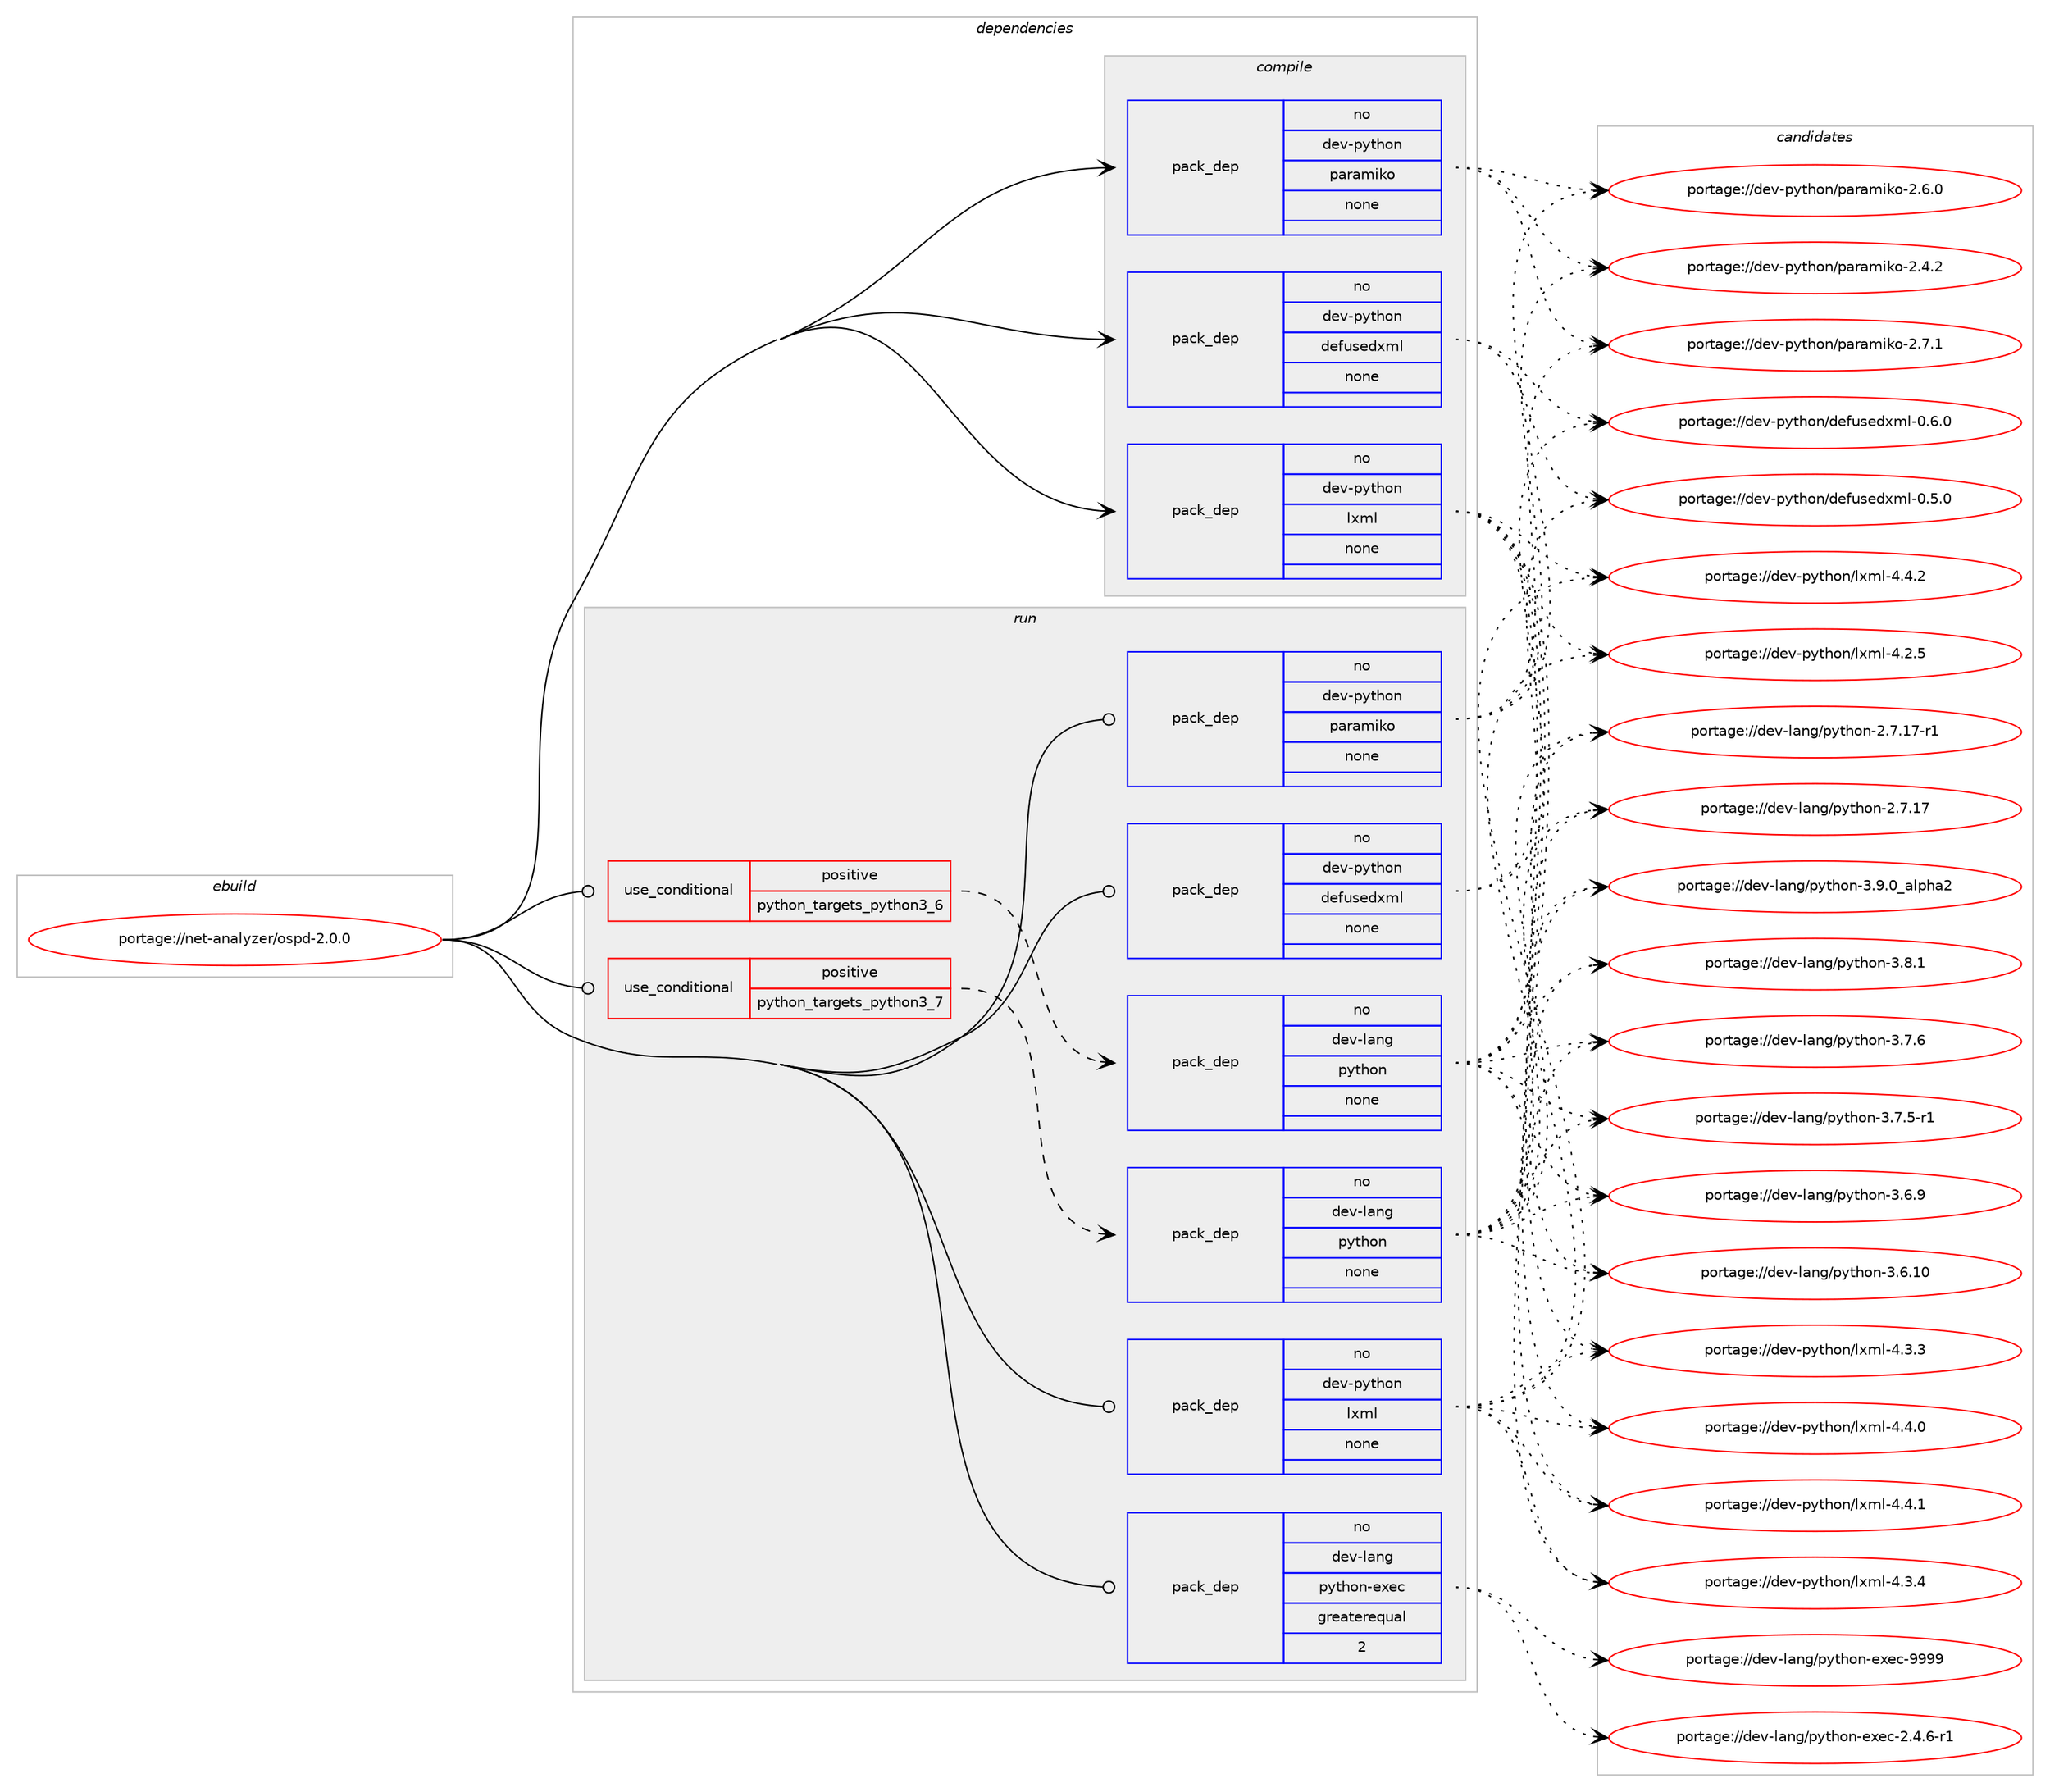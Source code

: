 digraph prolog {

# *************
# Graph options
# *************

newrank=true;
concentrate=true;
compound=true;
graph [rankdir=LR,fontname=Helvetica,fontsize=10,ranksep=1.5];#, ranksep=2.5, nodesep=0.2];
edge  [arrowhead=vee];
node  [fontname=Helvetica,fontsize=10];

# **********
# The ebuild
# **********

subgraph cluster_leftcol {
color=gray;
rank=same;
label=<<i>ebuild</i>>;
id [label="portage://net-analyzer/ospd-2.0.0", color=red, width=4, href="../net-analyzer/ospd-2.0.0.svg"];
}

# ****************
# The dependencies
# ****************

subgraph cluster_midcol {
color=gray;
label=<<i>dependencies</i>>;
subgraph cluster_compile {
fillcolor="#eeeeee";
style=filled;
label=<<i>compile</i>>;
subgraph pack127662 {
dependency166326 [label=<<TABLE BORDER="0" CELLBORDER="1" CELLSPACING="0" CELLPADDING="4" WIDTH="220"><TR><TD ROWSPAN="6" CELLPADDING="30">pack_dep</TD></TR><TR><TD WIDTH="110">no</TD></TR><TR><TD>dev-python</TD></TR><TR><TD>defusedxml</TD></TR><TR><TD>none</TD></TR><TR><TD></TD></TR></TABLE>>, shape=none, color=blue];
}
id:e -> dependency166326:w [weight=20,style="solid",arrowhead="vee"];
subgraph pack127663 {
dependency166327 [label=<<TABLE BORDER="0" CELLBORDER="1" CELLSPACING="0" CELLPADDING="4" WIDTH="220"><TR><TD ROWSPAN="6" CELLPADDING="30">pack_dep</TD></TR><TR><TD WIDTH="110">no</TD></TR><TR><TD>dev-python</TD></TR><TR><TD>lxml</TD></TR><TR><TD>none</TD></TR><TR><TD></TD></TR></TABLE>>, shape=none, color=blue];
}
id:e -> dependency166327:w [weight=20,style="solid",arrowhead="vee"];
subgraph pack127664 {
dependency166328 [label=<<TABLE BORDER="0" CELLBORDER="1" CELLSPACING="0" CELLPADDING="4" WIDTH="220"><TR><TD ROWSPAN="6" CELLPADDING="30">pack_dep</TD></TR><TR><TD WIDTH="110">no</TD></TR><TR><TD>dev-python</TD></TR><TR><TD>paramiko</TD></TR><TR><TD>none</TD></TR><TR><TD></TD></TR></TABLE>>, shape=none, color=blue];
}
id:e -> dependency166328:w [weight=20,style="solid",arrowhead="vee"];
}
subgraph cluster_compileandrun {
fillcolor="#eeeeee";
style=filled;
label=<<i>compile and run</i>>;
}
subgraph cluster_run {
fillcolor="#eeeeee";
style=filled;
label=<<i>run</i>>;
subgraph cond36016 {
dependency166329 [label=<<TABLE BORDER="0" CELLBORDER="1" CELLSPACING="0" CELLPADDING="4"><TR><TD ROWSPAN="3" CELLPADDING="10">use_conditional</TD></TR><TR><TD>positive</TD></TR><TR><TD>python_targets_python3_6</TD></TR></TABLE>>, shape=none, color=red];
subgraph pack127665 {
dependency166330 [label=<<TABLE BORDER="0" CELLBORDER="1" CELLSPACING="0" CELLPADDING="4" WIDTH="220"><TR><TD ROWSPAN="6" CELLPADDING="30">pack_dep</TD></TR><TR><TD WIDTH="110">no</TD></TR><TR><TD>dev-lang</TD></TR><TR><TD>python</TD></TR><TR><TD>none</TD></TR><TR><TD></TD></TR></TABLE>>, shape=none, color=blue];
}
dependency166329:e -> dependency166330:w [weight=20,style="dashed",arrowhead="vee"];
}
id:e -> dependency166329:w [weight=20,style="solid",arrowhead="odot"];
subgraph cond36017 {
dependency166331 [label=<<TABLE BORDER="0" CELLBORDER="1" CELLSPACING="0" CELLPADDING="4"><TR><TD ROWSPAN="3" CELLPADDING="10">use_conditional</TD></TR><TR><TD>positive</TD></TR><TR><TD>python_targets_python3_7</TD></TR></TABLE>>, shape=none, color=red];
subgraph pack127666 {
dependency166332 [label=<<TABLE BORDER="0" CELLBORDER="1" CELLSPACING="0" CELLPADDING="4" WIDTH="220"><TR><TD ROWSPAN="6" CELLPADDING="30">pack_dep</TD></TR><TR><TD WIDTH="110">no</TD></TR><TR><TD>dev-lang</TD></TR><TR><TD>python</TD></TR><TR><TD>none</TD></TR><TR><TD></TD></TR></TABLE>>, shape=none, color=blue];
}
dependency166331:e -> dependency166332:w [weight=20,style="dashed",arrowhead="vee"];
}
id:e -> dependency166331:w [weight=20,style="solid",arrowhead="odot"];
subgraph pack127667 {
dependency166333 [label=<<TABLE BORDER="0" CELLBORDER="1" CELLSPACING="0" CELLPADDING="4" WIDTH="220"><TR><TD ROWSPAN="6" CELLPADDING="30">pack_dep</TD></TR><TR><TD WIDTH="110">no</TD></TR><TR><TD>dev-lang</TD></TR><TR><TD>python-exec</TD></TR><TR><TD>greaterequal</TD></TR><TR><TD>2</TD></TR></TABLE>>, shape=none, color=blue];
}
id:e -> dependency166333:w [weight=20,style="solid",arrowhead="odot"];
subgraph pack127668 {
dependency166334 [label=<<TABLE BORDER="0" CELLBORDER="1" CELLSPACING="0" CELLPADDING="4" WIDTH="220"><TR><TD ROWSPAN="6" CELLPADDING="30">pack_dep</TD></TR><TR><TD WIDTH="110">no</TD></TR><TR><TD>dev-python</TD></TR><TR><TD>defusedxml</TD></TR><TR><TD>none</TD></TR><TR><TD></TD></TR></TABLE>>, shape=none, color=blue];
}
id:e -> dependency166334:w [weight=20,style="solid",arrowhead="odot"];
subgraph pack127669 {
dependency166335 [label=<<TABLE BORDER="0" CELLBORDER="1" CELLSPACING="0" CELLPADDING="4" WIDTH="220"><TR><TD ROWSPAN="6" CELLPADDING="30">pack_dep</TD></TR><TR><TD WIDTH="110">no</TD></TR><TR><TD>dev-python</TD></TR><TR><TD>lxml</TD></TR><TR><TD>none</TD></TR><TR><TD></TD></TR></TABLE>>, shape=none, color=blue];
}
id:e -> dependency166335:w [weight=20,style="solid",arrowhead="odot"];
subgraph pack127670 {
dependency166336 [label=<<TABLE BORDER="0" CELLBORDER="1" CELLSPACING="0" CELLPADDING="4" WIDTH="220"><TR><TD ROWSPAN="6" CELLPADDING="30">pack_dep</TD></TR><TR><TD WIDTH="110">no</TD></TR><TR><TD>dev-python</TD></TR><TR><TD>paramiko</TD></TR><TR><TD>none</TD></TR><TR><TD></TD></TR></TABLE>>, shape=none, color=blue];
}
id:e -> dependency166336:w [weight=20,style="solid",arrowhead="odot"];
}
}

# **************
# The candidates
# **************

subgraph cluster_choices {
rank=same;
color=gray;
label=<<i>candidates</i>>;

subgraph choice127662 {
color=black;
nodesep=1;
choice1001011184511212111610411111047100101102117115101100120109108454846544648 [label="portage://dev-python/defusedxml-0.6.0", color=red, width=4,href="../dev-python/defusedxml-0.6.0.svg"];
choice1001011184511212111610411111047100101102117115101100120109108454846534648 [label="portage://dev-python/defusedxml-0.5.0", color=red, width=4,href="../dev-python/defusedxml-0.5.0.svg"];
dependency166326:e -> choice1001011184511212111610411111047100101102117115101100120109108454846544648:w [style=dotted,weight="100"];
dependency166326:e -> choice1001011184511212111610411111047100101102117115101100120109108454846534648:w [style=dotted,weight="100"];
}
subgraph choice127663 {
color=black;
nodesep=1;
choice1001011184511212111610411111047108120109108455246524650 [label="portage://dev-python/lxml-4.4.2", color=red, width=4,href="../dev-python/lxml-4.4.2.svg"];
choice1001011184511212111610411111047108120109108455246524649 [label="portage://dev-python/lxml-4.4.1", color=red, width=4,href="../dev-python/lxml-4.4.1.svg"];
choice1001011184511212111610411111047108120109108455246524648 [label="portage://dev-python/lxml-4.4.0", color=red, width=4,href="../dev-python/lxml-4.4.0.svg"];
choice1001011184511212111610411111047108120109108455246514652 [label="portage://dev-python/lxml-4.3.4", color=red, width=4,href="../dev-python/lxml-4.3.4.svg"];
choice1001011184511212111610411111047108120109108455246514651 [label="portage://dev-python/lxml-4.3.3", color=red, width=4,href="../dev-python/lxml-4.3.3.svg"];
choice1001011184511212111610411111047108120109108455246504653 [label="portage://dev-python/lxml-4.2.5", color=red, width=4,href="../dev-python/lxml-4.2.5.svg"];
dependency166327:e -> choice1001011184511212111610411111047108120109108455246524650:w [style=dotted,weight="100"];
dependency166327:e -> choice1001011184511212111610411111047108120109108455246524649:w [style=dotted,weight="100"];
dependency166327:e -> choice1001011184511212111610411111047108120109108455246524648:w [style=dotted,weight="100"];
dependency166327:e -> choice1001011184511212111610411111047108120109108455246514652:w [style=dotted,weight="100"];
dependency166327:e -> choice1001011184511212111610411111047108120109108455246514651:w [style=dotted,weight="100"];
dependency166327:e -> choice1001011184511212111610411111047108120109108455246504653:w [style=dotted,weight="100"];
}
subgraph choice127664 {
color=black;
nodesep=1;
choice10010111845112121116104111110471129711497109105107111455046554649 [label="portage://dev-python/paramiko-2.7.1", color=red, width=4,href="../dev-python/paramiko-2.7.1.svg"];
choice10010111845112121116104111110471129711497109105107111455046544648 [label="portage://dev-python/paramiko-2.6.0", color=red, width=4,href="../dev-python/paramiko-2.6.0.svg"];
choice10010111845112121116104111110471129711497109105107111455046524650 [label="portage://dev-python/paramiko-2.4.2", color=red, width=4,href="../dev-python/paramiko-2.4.2.svg"];
dependency166328:e -> choice10010111845112121116104111110471129711497109105107111455046554649:w [style=dotted,weight="100"];
dependency166328:e -> choice10010111845112121116104111110471129711497109105107111455046544648:w [style=dotted,weight="100"];
dependency166328:e -> choice10010111845112121116104111110471129711497109105107111455046524650:w [style=dotted,weight="100"];
}
subgraph choice127665 {
color=black;
nodesep=1;
choice10010111845108971101034711212111610411111045514657464895971081121049750 [label="portage://dev-lang/python-3.9.0_alpha2", color=red, width=4,href="../dev-lang/python-3.9.0_alpha2.svg"];
choice100101118451089711010347112121116104111110455146564649 [label="portage://dev-lang/python-3.8.1", color=red, width=4,href="../dev-lang/python-3.8.1.svg"];
choice100101118451089711010347112121116104111110455146554654 [label="portage://dev-lang/python-3.7.6", color=red, width=4,href="../dev-lang/python-3.7.6.svg"];
choice1001011184510897110103471121211161041111104551465546534511449 [label="portage://dev-lang/python-3.7.5-r1", color=red, width=4,href="../dev-lang/python-3.7.5-r1.svg"];
choice100101118451089711010347112121116104111110455146544657 [label="portage://dev-lang/python-3.6.9", color=red, width=4,href="../dev-lang/python-3.6.9.svg"];
choice10010111845108971101034711212111610411111045514654464948 [label="portage://dev-lang/python-3.6.10", color=red, width=4,href="../dev-lang/python-3.6.10.svg"];
choice100101118451089711010347112121116104111110455046554649554511449 [label="portage://dev-lang/python-2.7.17-r1", color=red, width=4,href="../dev-lang/python-2.7.17-r1.svg"];
choice10010111845108971101034711212111610411111045504655464955 [label="portage://dev-lang/python-2.7.17", color=red, width=4,href="../dev-lang/python-2.7.17.svg"];
dependency166330:e -> choice10010111845108971101034711212111610411111045514657464895971081121049750:w [style=dotted,weight="100"];
dependency166330:e -> choice100101118451089711010347112121116104111110455146564649:w [style=dotted,weight="100"];
dependency166330:e -> choice100101118451089711010347112121116104111110455146554654:w [style=dotted,weight="100"];
dependency166330:e -> choice1001011184510897110103471121211161041111104551465546534511449:w [style=dotted,weight="100"];
dependency166330:e -> choice100101118451089711010347112121116104111110455146544657:w [style=dotted,weight="100"];
dependency166330:e -> choice10010111845108971101034711212111610411111045514654464948:w [style=dotted,weight="100"];
dependency166330:e -> choice100101118451089711010347112121116104111110455046554649554511449:w [style=dotted,weight="100"];
dependency166330:e -> choice10010111845108971101034711212111610411111045504655464955:w [style=dotted,weight="100"];
}
subgraph choice127666 {
color=black;
nodesep=1;
choice10010111845108971101034711212111610411111045514657464895971081121049750 [label="portage://dev-lang/python-3.9.0_alpha2", color=red, width=4,href="../dev-lang/python-3.9.0_alpha2.svg"];
choice100101118451089711010347112121116104111110455146564649 [label="portage://dev-lang/python-3.8.1", color=red, width=4,href="../dev-lang/python-3.8.1.svg"];
choice100101118451089711010347112121116104111110455146554654 [label="portage://dev-lang/python-3.7.6", color=red, width=4,href="../dev-lang/python-3.7.6.svg"];
choice1001011184510897110103471121211161041111104551465546534511449 [label="portage://dev-lang/python-3.7.5-r1", color=red, width=4,href="../dev-lang/python-3.7.5-r1.svg"];
choice100101118451089711010347112121116104111110455146544657 [label="portage://dev-lang/python-3.6.9", color=red, width=4,href="../dev-lang/python-3.6.9.svg"];
choice10010111845108971101034711212111610411111045514654464948 [label="portage://dev-lang/python-3.6.10", color=red, width=4,href="../dev-lang/python-3.6.10.svg"];
choice100101118451089711010347112121116104111110455046554649554511449 [label="portage://dev-lang/python-2.7.17-r1", color=red, width=4,href="../dev-lang/python-2.7.17-r1.svg"];
choice10010111845108971101034711212111610411111045504655464955 [label="portage://dev-lang/python-2.7.17", color=red, width=4,href="../dev-lang/python-2.7.17.svg"];
dependency166332:e -> choice10010111845108971101034711212111610411111045514657464895971081121049750:w [style=dotted,weight="100"];
dependency166332:e -> choice100101118451089711010347112121116104111110455146564649:w [style=dotted,weight="100"];
dependency166332:e -> choice100101118451089711010347112121116104111110455146554654:w [style=dotted,weight="100"];
dependency166332:e -> choice1001011184510897110103471121211161041111104551465546534511449:w [style=dotted,weight="100"];
dependency166332:e -> choice100101118451089711010347112121116104111110455146544657:w [style=dotted,weight="100"];
dependency166332:e -> choice10010111845108971101034711212111610411111045514654464948:w [style=dotted,weight="100"];
dependency166332:e -> choice100101118451089711010347112121116104111110455046554649554511449:w [style=dotted,weight="100"];
dependency166332:e -> choice10010111845108971101034711212111610411111045504655464955:w [style=dotted,weight="100"];
}
subgraph choice127667 {
color=black;
nodesep=1;
choice10010111845108971101034711212111610411111045101120101994557575757 [label="portage://dev-lang/python-exec-9999", color=red, width=4,href="../dev-lang/python-exec-9999.svg"];
choice10010111845108971101034711212111610411111045101120101994550465246544511449 [label="portage://dev-lang/python-exec-2.4.6-r1", color=red, width=4,href="../dev-lang/python-exec-2.4.6-r1.svg"];
dependency166333:e -> choice10010111845108971101034711212111610411111045101120101994557575757:w [style=dotted,weight="100"];
dependency166333:e -> choice10010111845108971101034711212111610411111045101120101994550465246544511449:w [style=dotted,weight="100"];
}
subgraph choice127668 {
color=black;
nodesep=1;
choice1001011184511212111610411111047100101102117115101100120109108454846544648 [label="portage://dev-python/defusedxml-0.6.0", color=red, width=4,href="../dev-python/defusedxml-0.6.0.svg"];
choice1001011184511212111610411111047100101102117115101100120109108454846534648 [label="portage://dev-python/defusedxml-0.5.0", color=red, width=4,href="../dev-python/defusedxml-0.5.0.svg"];
dependency166334:e -> choice1001011184511212111610411111047100101102117115101100120109108454846544648:w [style=dotted,weight="100"];
dependency166334:e -> choice1001011184511212111610411111047100101102117115101100120109108454846534648:w [style=dotted,weight="100"];
}
subgraph choice127669 {
color=black;
nodesep=1;
choice1001011184511212111610411111047108120109108455246524650 [label="portage://dev-python/lxml-4.4.2", color=red, width=4,href="../dev-python/lxml-4.4.2.svg"];
choice1001011184511212111610411111047108120109108455246524649 [label="portage://dev-python/lxml-4.4.1", color=red, width=4,href="../dev-python/lxml-4.4.1.svg"];
choice1001011184511212111610411111047108120109108455246524648 [label="portage://dev-python/lxml-4.4.0", color=red, width=4,href="../dev-python/lxml-4.4.0.svg"];
choice1001011184511212111610411111047108120109108455246514652 [label="portage://dev-python/lxml-4.3.4", color=red, width=4,href="../dev-python/lxml-4.3.4.svg"];
choice1001011184511212111610411111047108120109108455246514651 [label="portage://dev-python/lxml-4.3.3", color=red, width=4,href="../dev-python/lxml-4.3.3.svg"];
choice1001011184511212111610411111047108120109108455246504653 [label="portage://dev-python/lxml-4.2.5", color=red, width=4,href="../dev-python/lxml-4.2.5.svg"];
dependency166335:e -> choice1001011184511212111610411111047108120109108455246524650:w [style=dotted,weight="100"];
dependency166335:e -> choice1001011184511212111610411111047108120109108455246524649:w [style=dotted,weight="100"];
dependency166335:e -> choice1001011184511212111610411111047108120109108455246524648:w [style=dotted,weight="100"];
dependency166335:e -> choice1001011184511212111610411111047108120109108455246514652:w [style=dotted,weight="100"];
dependency166335:e -> choice1001011184511212111610411111047108120109108455246514651:w [style=dotted,weight="100"];
dependency166335:e -> choice1001011184511212111610411111047108120109108455246504653:w [style=dotted,weight="100"];
}
subgraph choice127670 {
color=black;
nodesep=1;
choice10010111845112121116104111110471129711497109105107111455046554649 [label="portage://dev-python/paramiko-2.7.1", color=red, width=4,href="../dev-python/paramiko-2.7.1.svg"];
choice10010111845112121116104111110471129711497109105107111455046544648 [label="portage://dev-python/paramiko-2.6.0", color=red, width=4,href="../dev-python/paramiko-2.6.0.svg"];
choice10010111845112121116104111110471129711497109105107111455046524650 [label="portage://dev-python/paramiko-2.4.2", color=red, width=4,href="../dev-python/paramiko-2.4.2.svg"];
dependency166336:e -> choice10010111845112121116104111110471129711497109105107111455046554649:w [style=dotted,weight="100"];
dependency166336:e -> choice10010111845112121116104111110471129711497109105107111455046544648:w [style=dotted,weight="100"];
dependency166336:e -> choice10010111845112121116104111110471129711497109105107111455046524650:w [style=dotted,weight="100"];
}
}

}
